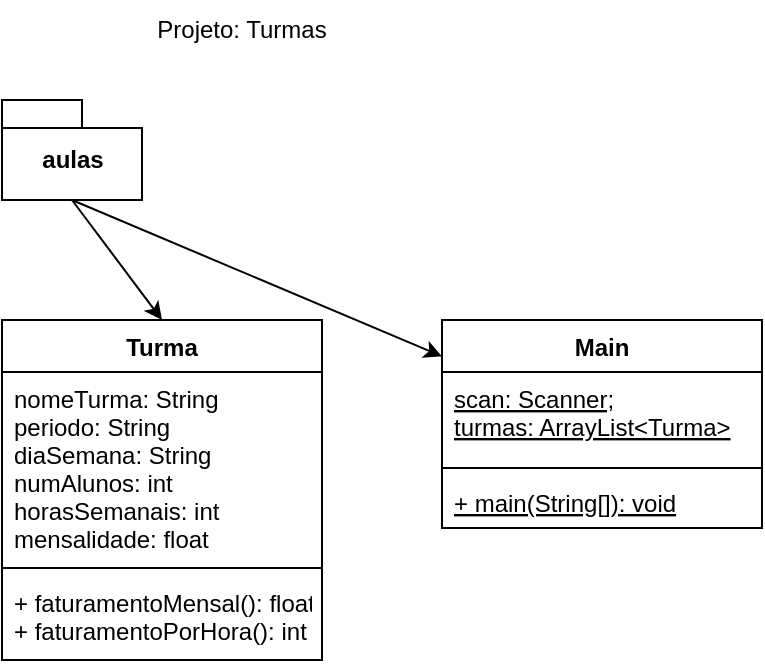 <mxfile version="20.4.2" type="device"><diagram id="QpT7osao4Qbj25Y0QpXQ" name="Página-1"><mxGraphModel dx="1172" dy="574" grid="1" gridSize="10" guides="1" tooltips="1" connect="1" arrows="1" fold="1" page="1" pageScale="1" pageWidth="827" pageHeight="1169" math="0" shadow="0"><root><mxCell id="0"/><mxCell id="1" parent="0"/><mxCell id="4QpspJRaXRFJvF1OU-n2-1" value="Projeto: Turmas" style="text;html=1;strokeColor=none;fillColor=none;align=center;verticalAlign=middle;whiteSpace=wrap;rounded=0;" vertex="1" parent="1"><mxGeometry x="340" y="30" width="120" height="30" as="geometry"/></mxCell><mxCell id="4QpspJRaXRFJvF1OU-n2-11" style="rounded=0;orthogonalLoop=1;jettySize=auto;html=1;exitX=0.5;exitY=1;exitDx=0;exitDy=0;exitPerimeter=0;" edge="1" parent="1" source="4QpspJRaXRFJvF1OU-n2-2" target="4QpspJRaXRFJvF1OU-n2-7"><mxGeometry relative="1" as="geometry"/></mxCell><mxCell id="4QpspJRaXRFJvF1OU-n2-12" style="edgeStyle=none;rounded=0;orthogonalLoop=1;jettySize=auto;html=1;exitX=0.5;exitY=1;exitDx=0;exitDy=0;exitPerimeter=0;entryX=0.5;entryY=0;entryDx=0;entryDy=0;" edge="1" parent="1" source="4QpspJRaXRFJvF1OU-n2-2" target="4QpspJRaXRFJvF1OU-n2-3"><mxGeometry relative="1" as="geometry"/></mxCell><mxCell id="4QpspJRaXRFJvF1OU-n2-2" value="aulas" style="shape=folder;fontStyle=1;spacingTop=10;tabWidth=40;tabHeight=14;tabPosition=left;html=1;" vertex="1" parent="1"><mxGeometry x="280" y="80" width="70" height="50" as="geometry"/></mxCell><mxCell id="4QpspJRaXRFJvF1OU-n2-3" value="Turma" style="swimlane;fontStyle=1;align=center;verticalAlign=top;childLayout=stackLayout;horizontal=1;startSize=26;horizontalStack=0;resizeParent=1;resizeParentMax=0;resizeLast=0;collapsible=1;marginBottom=0;" vertex="1" parent="1"><mxGeometry x="280" y="190" width="160" height="170" as="geometry"/></mxCell><mxCell id="4QpspJRaXRFJvF1OU-n2-4" value="nomeTurma: String&#10;periodo: String&#10;diaSemana: String&#10;numAlunos: int&#10;horasSemanais: int&#10;mensalidade: float" style="text;strokeColor=none;fillColor=none;align=left;verticalAlign=top;spacingLeft=4;spacingRight=4;overflow=hidden;rotatable=0;points=[[0,0.5],[1,0.5]];portConstraint=eastwest;" vertex="1" parent="4QpspJRaXRFJvF1OU-n2-3"><mxGeometry y="26" width="160" height="94" as="geometry"/></mxCell><mxCell id="4QpspJRaXRFJvF1OU-n2-5" value="" style="line;strokeWidth=1;fillColor=none;align=left;verticalAlign=middle;spacingTop=-1;spacingLeft=3;spacingRight=3;rotatable=0;labelPosition=right;points=[];portConstraint=eastwest;strokeColor=inherit;" vertex="1" parent="4QpspJRaXRFJvF1OU-n2-3"><mxGeometry y="120" width="160" height="8" as="geometry"/></mxCell><mxCell id="4QpspJRaXRFJvF1OU-n2-6" value="+ faturamentoMensal(): float&#10;+ faturamentoPorHora(): int" style="text;strokeColor=none;fillColor=none;align=left;verticalAlign=top;spacingLeft=4;spacingRight=4;overflow=hidden;rotatable=0;points=[[0,0.5],[1,0.5]];portConstraint=eastwest;" vertex="1" parent="4QpspJRaXRFJvF1OU-n2-3"><mxGeometry y="128" width="160" height="42" as="geometry"/></mxCell><mxCell id="4QpspJRaXRFJvF1OU-n2-7" value="Main" style="swimlane;fontStyle=1;align=center;verticalAlign=top;childLayout=stackLayout;horizontal=1;startSize=26;horizontalStack=0;resizeParent=1;resizeParentMax=0;resizeLast=0;collapsible=1;marginBottom=0;" vertex="1" parent="1"><mxGeometry x="500" y="190" width="160" height="104" as="geometry"/></mxCell><mxCell id="4QpspJRaXRFJvF1OU-n2-8" value="scan: Scanner;&#10;turmas: ArrayList&lt;Turma&gt;" style="text;strokeColor=none;fillColor=none;align=left;verticalAlign=top;spacingLeft=4;spacingRight=4;overflow=hidden;rotatable=0;points=[[0,0.5],[1,0.5]];portConstraint=eastwest;fontStyle=4" vertex="1" parent="4QpspJRaXRFJvF1OU-n2-7"><mxGeometry y="26" width="160" height="44" as="geometry"/></mxCell><mxCell id="4QpspJRaXRFJvF1OU-n2-9" value="" style="line;strokeWidth=1;fillColor=none;align=left;verticalAlign=middle;spacingTop=-1;spacingLeft=3;spacingRight=3;rotatable=0;labelPosition=right;points=[];portConstraint=eastwest;strokeColor=inherit;" vertex="1" parent="4QpspJRaXRFJvF1OU-n2-7"><mxGeometry y="70" width="160" height="8" as="geometry"/></mxCell><mxCell id="4QpspJRaXRFJvF1OU-n2-10" value="+ main(String[]): void" style="text;strokeColor=none;fillColor=none;align=left;verticalAlign=top;spacingLeft=4;spacingRight=4;overflow=hidden;rotatable=0;points=[[0,0.5],[1,0.5]];portConstraint=eastwest;fontStyle=4" vertex="1" parent="4QpspJRaXRFJvF1OU-n2-7"><mxGeometry y="78" width="160" height="26" as="geometry"/></mxCell></root></mxGraphModel></diagram></mxfile>